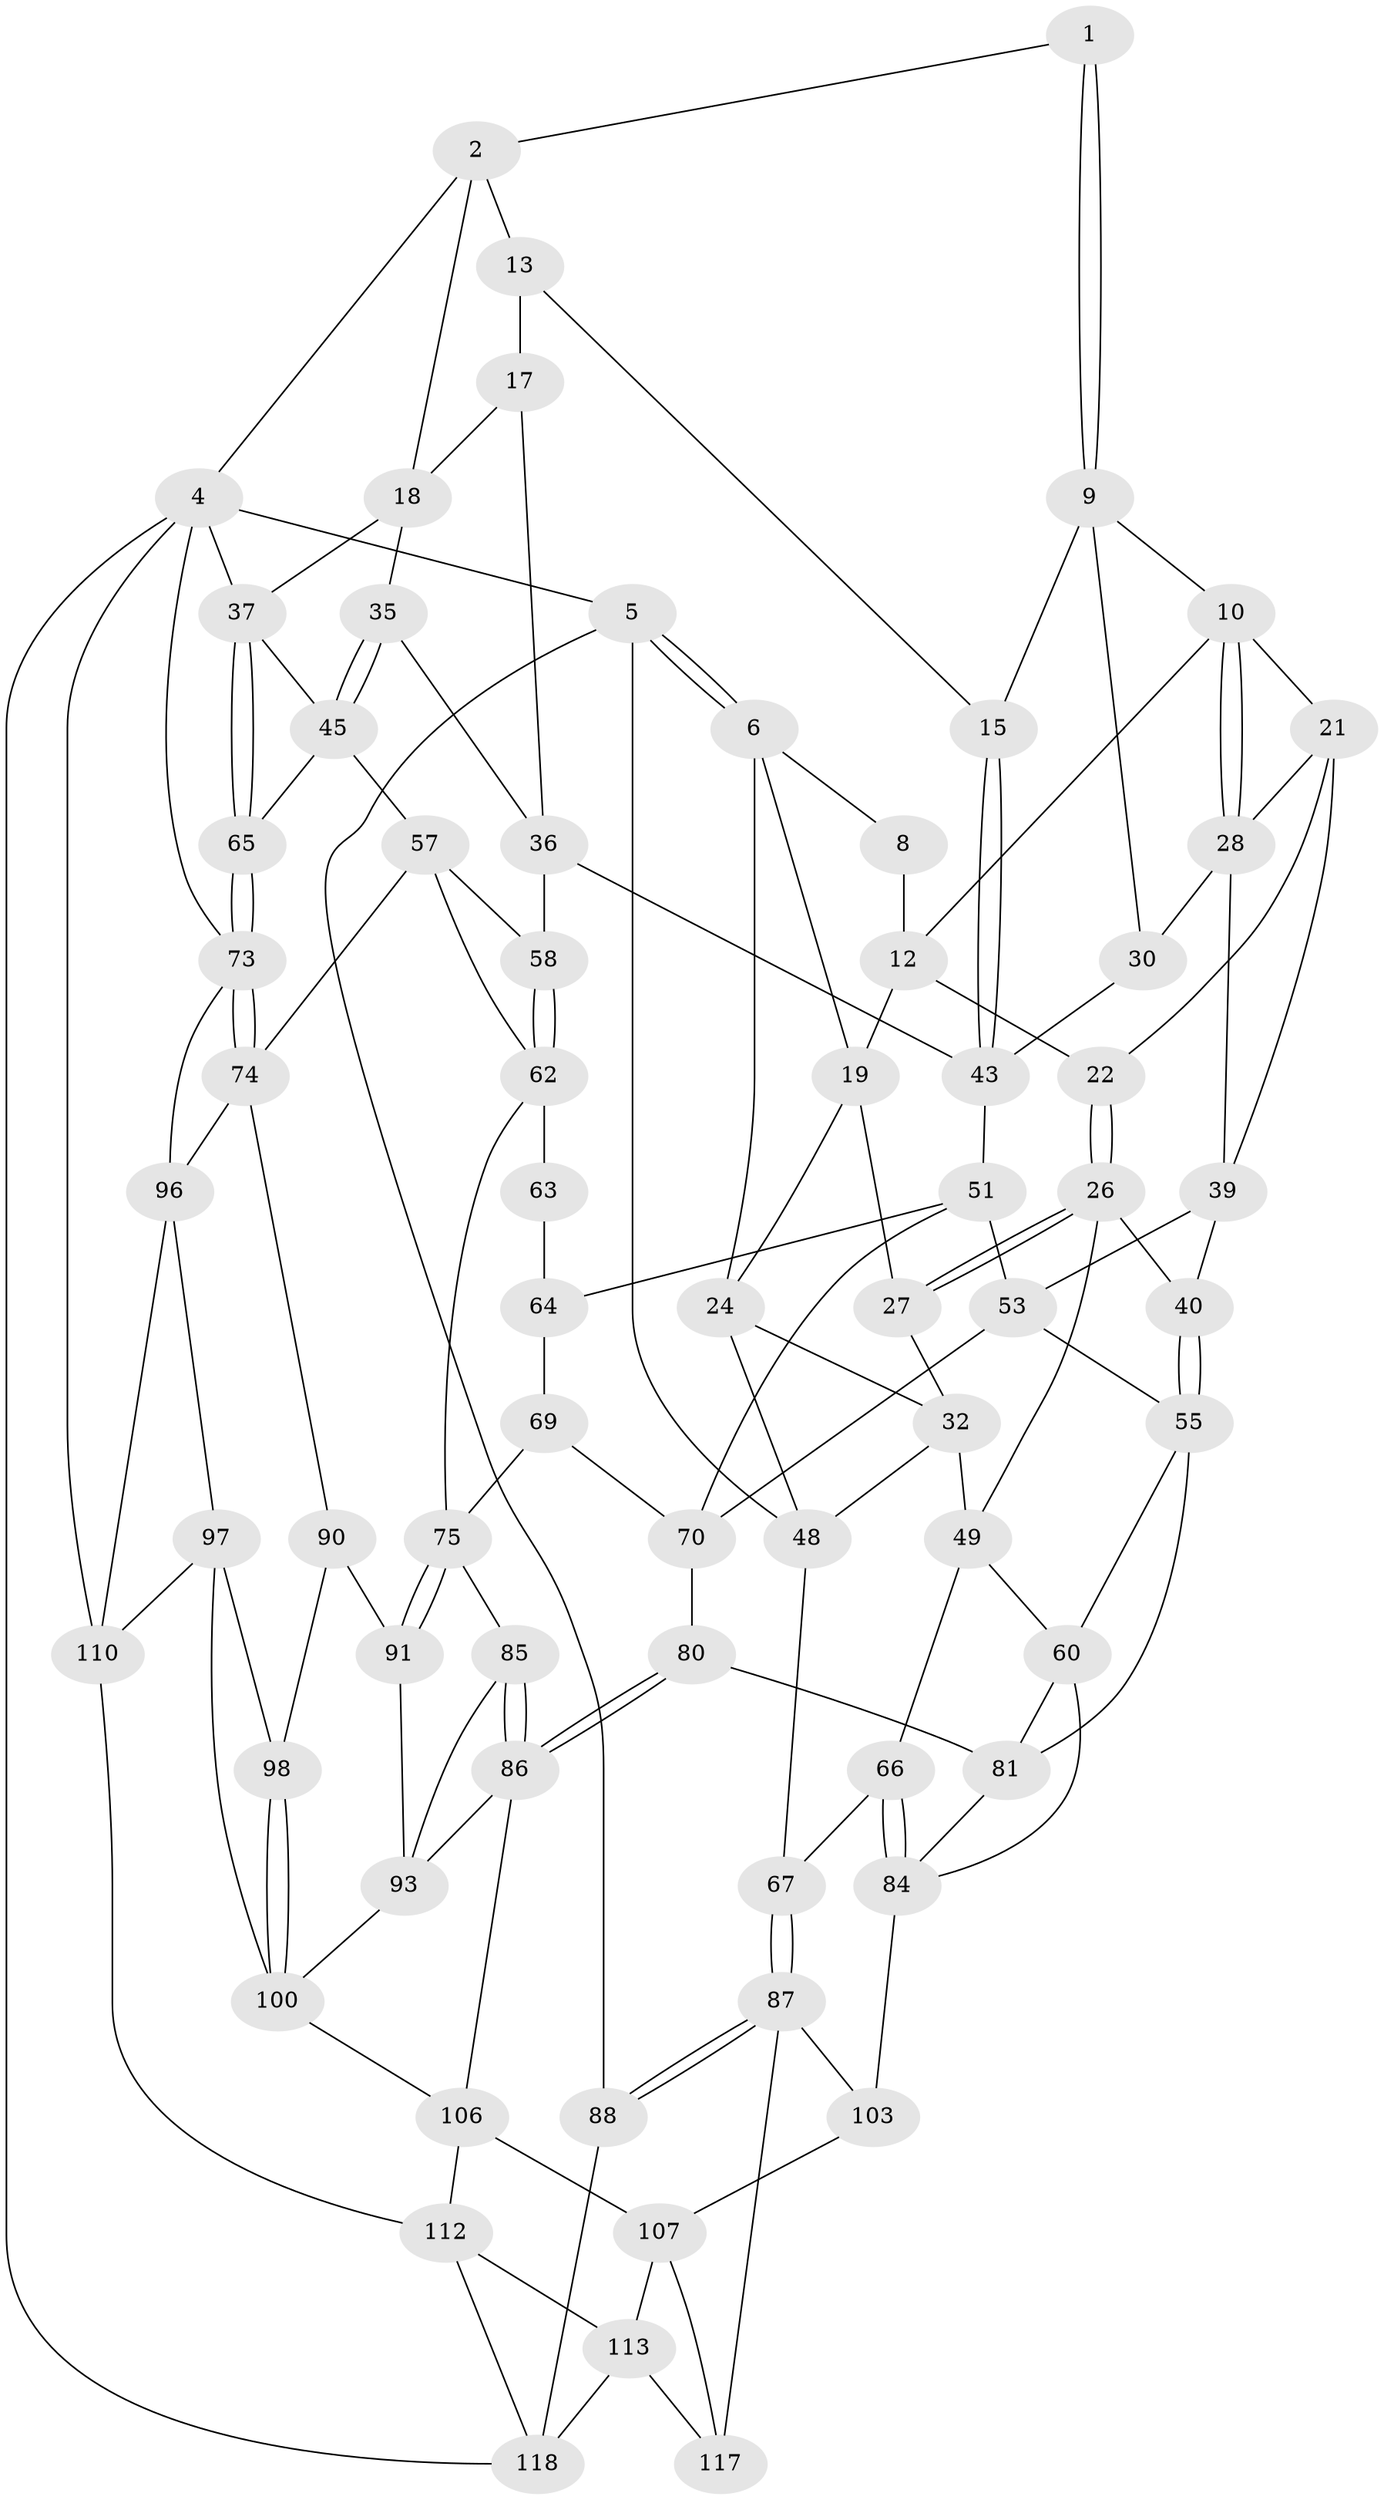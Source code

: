 // original degree distribution, {3: 0.01680672268907563, 4: 0.19327731092436976, 5: 0.6218487394957983, 6: 0.16806722689075632}
// Generated by graph-tools (version 1.1) at 2025/42/03/06/25 10:42:26]
// undirected, 70 vertices, 146 edges
graph export_dot {
graph [start="1"]
  node [color=gray90,style=filled];
  1 [pos="+0.4515104446901412+0"];
  2 [pos="+0.6573351389217734+0",super="+3"];
  4 [pos="+1+0",super="+78"];
  5 [pos="+0+0"];
  6 [pos="+0+0",super="+7"];
  8 [pos="+0.36476368284315375+0"];
  9 [pos="+0.42724270480128557+0",super="+16"];
  10 [pos="+0.41643404358014025+0.018436627629864318",super="+11"];
  12 [pos="+0.28971358548181697+0.03182904904293485",super="+20"];
  13 [pos="+0.6574949829840915+0",super="+14"];
  15 [pos="+0.5990473225745065+0.09587905663680249"];
  17 [pos="+0.7492155722630638+0.07710551628732486",super="+33"];
  18 [pos="+0.7860252563061108+0.08462818163718429",super="+34"];
  19 [pos="+0.1502541672408429+0",super="+23"];
  21 [pos="+0.29997667486114243+0.10134999508061564",super="+29"];
  22 [pos="+0.25917724697077754+0.10796728396400963"];
  24 [pos="+0.08284689736359156+0.1406381913799009",super="+25"];
  26 [pos="+0.21925874124208442+0.13894247128949666",super="+41"];
  27 [pos="+0.18311469341363773+0.08222634210871826"];
  28 [pos="+0.416736057652192+0.041860479556864845",super="+31"];
  30 [pos="+0.5324740926175137+0.1528298387085538"];
  32 [pos="+0.09645860690705231+0.14847437344562175",super="+47"];
  35 [pos="+0.8304200152663319+0.18834374119839573"];
  36 [pos="+0.7298544644978787+0.1981114423008568",super="+42"];
  37 [pos="+1+0",super="+38"];
  39 [pos="+0.35623540197809517+0.15901950890116984",super="+44"];
  40 [pos="+0.321771370430414+0.20369237260406314"];
  43 [pos="+0.673301867617322+0.23136543581964092",super="+46"];
  45 [pos="+0.8667117984547164+0.22246008785561328",super="+56"];
  48 [pos="+0+0.29601133451433315",super="+50"];
  49 [pos="+0.19164698504569372+0.2194068299765123",super="+61"];
  51 [pos="+0.6212710394686416+0.27824950702917167",super="+52"];
  53 [pos="+0.4874136658831125+0.254244747230901",super="+54"];
  55 [pos="+0.3841953752297139+0.3241498952779193",super="+59"];
  57 [pos="+0.843100509128574+0.3004982729125675",super="+71"];
  58 [pos="+0.7479144238721913+0.3133459873442793"];
  60 [pos="+0.33758086802298565+0.348406903270231",super="+83"];
  62 [pos="+0.7408131972727495+0.32720128378892993",super="+72"];
  63 [pos="+0.7097662194813547+0.3376730519758336"];
  64 [pos="+0.656415660929272+0.3115193586321935",super="+68"];
  65 [pos="+1+0.275781014284071"];
  66 [pos="+0.07734255819933472+0.4735501598246732"];
  67 [pos="+0+0.41723274122137877"];
  69 [pos="+0.6290854042609392+0.4252420773665854"];
  70 [pos="+0.58265087513024+0.41647880692512873",super="+77"];
  73 [pos="+1+0.4322628131030541",super="+79"];
  74 [pos="+0.9191376016169446+0.4739690878191994",super="+89"];
  75 [pos="+0.7476226349360421+0.4834148472494599",super="+76"];
  80 [pos="+0.47932982142087155+0.5633003009590148"];
  81 [pos="+0.3913893374115063+0.5518814778115659",super="+82"];
  84 [pos="+0.13906112382868047+0.5239823174810201",super="+94"];
  85 [pos="+0.6527510670832719+0.5893844845765484"];
  86 [pos="+0.5235652539683352+0.6229153618056535",super="+105"];
  87 [pos="+0+0.8715426479746595",super="+104"];
  88 [pos="+0+0.8848097772035081"];
  90 [pos="+0.8482759604218065+0.6085006939625575",super="+95"];
  91 [pos="+0.7631044478831395+0.5506045625399123",super="+92"];
  93 [pos="+0.7183266595359769+0.6535101611336125",super="+102"];
  96 [pos="+0.9304363534140032+0.6828821921419014",super="+99"];
  97 [pos="+0.8805621082071833+0.6989590505628556",super="+109"];
  98 [pos="+0.8096264249542997+0.6691123052389365"];
  100 [pos="+0.7632527922886696+0.8637022073252818",super="+101"];
  103 [pos="+0.2007823836823932+0.6706979244593552"];
  106 [pos="+0.5222364434573317+0.675728967129618",super="+111"];
  107 [pos="+0.3645992697004478+0.745184963744765",super="+108"];
  110 [pos="+0.8057829368822178+0.9569321625288155",super="+114"];
  112 [pos="+0.5071956378993179+0.8258425537782393",super="+115"];
  113 [pos="+0.49350242378816356+0.8324463634952234",super="+116"];
  117 [pos="+0.263383088470013+0.9514386429734629"];
  118 [pos="+0.30614778548626365+1",super="+119"];
  1 -- 2;
  1 -- 9;
  1 -- 9;
  2 -- 13;
  2 -- 18;
  2 -- 4;
  4 -- 5;
  4 -- 37;
  4 -- 73;
  4 -- 118;
  4 -- 110;
  5 -- 6;
  5 -- 6;
  5 -- 88;
  5 -- 48;
  6 -- 24;
  6 -- 8;
  6 -- 19;
  8 -- 12;
  9 -- 10;
  9 -- 30;
  9 -- 15;
  10 -- 28;
  10 -- 28;
  10 -- 12;
  10 -- 21;
  12 -- 19;
  12 -- 22;
  13 -- 17 [weight=2];
  13 -- 15;
  15 -- 43;
  15 -- 43;
  17 -- 18;
  17 -- 36;
  18 -- 35;
  18 -- 37;
  19 -- 24;
  19 -- 27;
  21 -- 22;
  21 -- 28;
  21 -- 39;
  22 -- 26;
  22 -- 26;
  24 -- 32;
  24 -- 48;
  26 -- 27;
  26 -- 27;
  26 -- 40;
  26 -- 49;
  27 -- 32;
  28 -- 30;
  28 -- 39;
  30 -- 43;
  32 -- 49;
  32 -- 48;
  35 -- 36;
  35 -- 45;
  35 -- 45;
  36 -- 58;
  36 -- 43;
  37 -- 65;
  37 -- 65;
  37 -- 45;
  39 -- 40;
  39 -- 53;
  40 -- 55;
  40 -- 55;
  43 -- 51;
  45 -- 65;
  45 -- 57;
  48 -- 67;
  49 -- 66;
  49 -- 60;
  51 -- 64;
  51 -- 53;
  51 -- 70;
  53 -- 70;
  53 -- 55;
  55 -- 81;
  55 -- 60;
  57 -- 58;
  57 -- 74;
  57 -- 62;
  58 -- 62;
  58 -- 62;
  60 -- 81;
  60 -- 84;
  62 -- 63;
  62 -- 75;
  63 -- 64 [weight=2];
  64 -- 69;
  65 -- 73;
  65 -- 73;
  66 -- 67;
  66 -- 84;
  66 -- 84;
  67 -- 87;
  67 -- 87;
  69 -- 70;
  69 -- 75;
  70 -- 80;
  73 -- 74;
  73 -- 74;
  73 -- 96;
  74 -- 96;
  74 -- 90;
  75 -- 91;
  75 -- 91;
  75 -- 85;
  80 -- 81;
  80 -- 86;
  80 -- 86;
  81 -- 84;
  84 -- 103;
  85 -- 86;
  85 -- 86;
  85 -- 93;
  86 -- 106;
  86 -- 93;
  87 -- 88;
  87 -- 88;
  87 -- 103;
  87 -- 117;
  88 -- 118 [weight=2];
  90 -- 91 [weight=2];
  90 -- 98;
  91 -- 93;
  93 -- 100;
  96 -- 97;
  96 -- 110;
  97 -- 98;
  97 -- 100;
  97 -- 110;
  98 -- 100;
  98 -- 100;
  100 -- 106;
  103 -- 107;
  106 -- 107;
  106 -- 112;
  107 -- 113;
  107 -- 117;
  110 -- 112;
  112 -- 113;
  112 -- 118;
  113 -- 117;
  113 -- 118;
}
